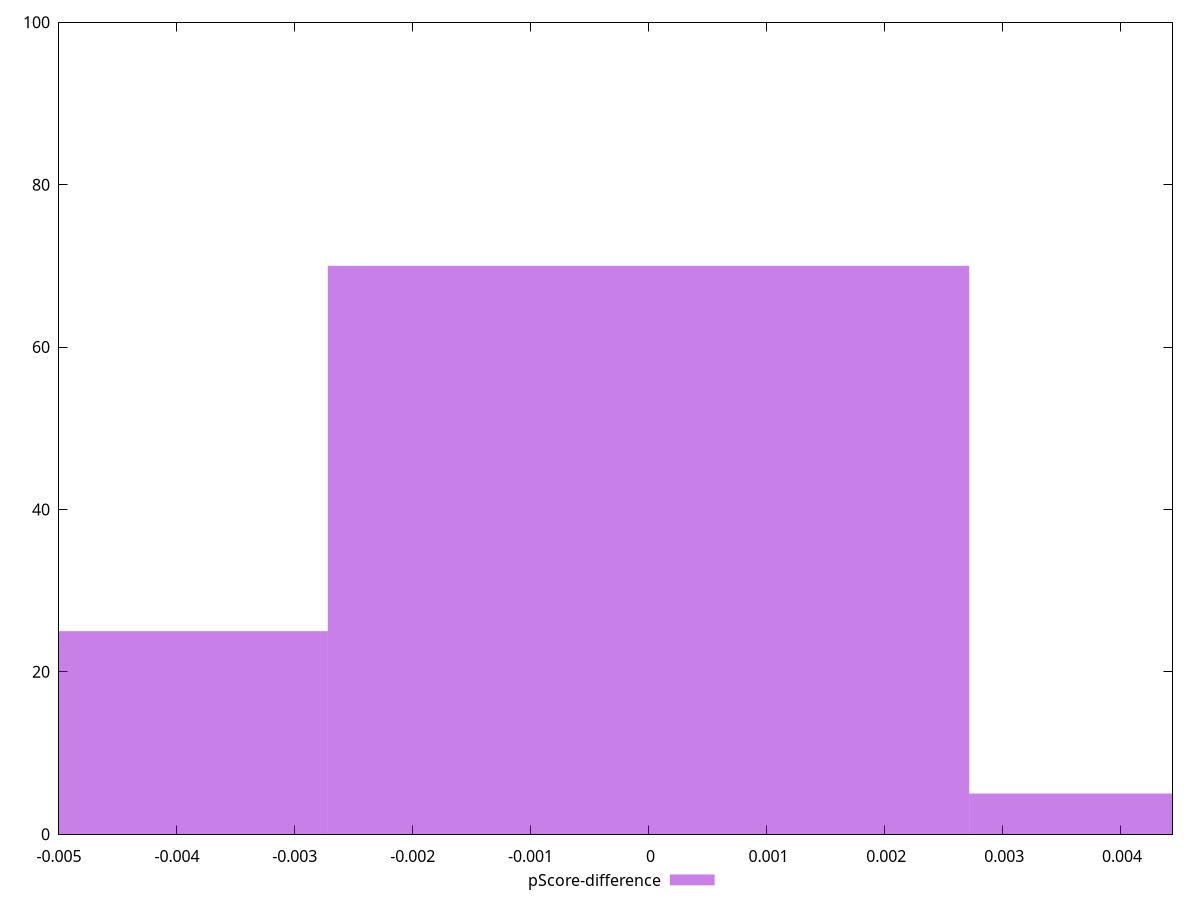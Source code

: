 reset

$pScoreDifference <<EOF
0 70
-0.005440245383537448 25
0.005440245383537448 5
EOF

set key outside below
set boxwidth 0.005440245383537448
set xrange [-0.0050000000000000044:0.004444444444444473]
set yrange [0:100]
set trange [0:100]
set style fill transparent solid 0.5 noborder
set terminal svg size 640, 490 enhanced background rgb 'white'
set output "report_00013_2021-02-09T12-04-24.940Z/unminified-javascript/samples/pages/pScore-difference/histogram.svg"

plot $pScoreDifference title "pScore-difference" with boxes

reset
